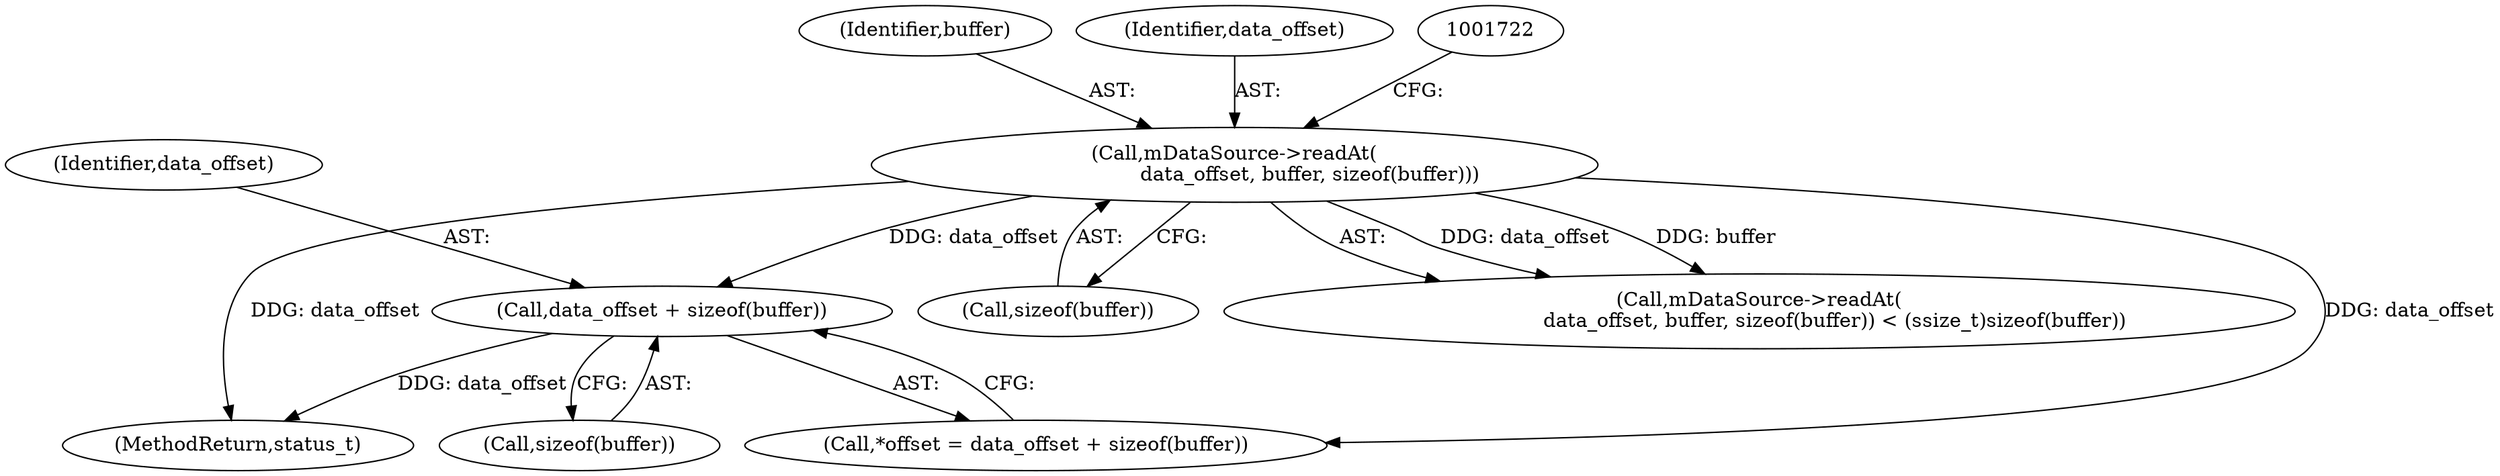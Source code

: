 digraph "0_Android_e7142a0703bc93f75e213e96ebc19000022afed9@API" {
"1001805" [label="(Call,data_offset + sizeof(buffer))"];
"1001716" [label="(Call,mDataSource->readAt(\n                        data_offset, buffer, sizeof(buffer)))"];
"1001805" [label="(Call,data_offset + sizeof(buffer))"];
"1001718" [label="(Identifier,buffer)"];
"1001807" [label="(Call,sizeof(buffer))"];
"1001802" [label="(Call,*offset = data_offset + sizeof(buffer))"];
"1001806" [label="(Identifier,data_offset)"];
"1003275" [label="(MethodReturn,status_t)"];
"1001717" [label="(Identifier,data_offset)"];
"1001719" [label="(Call,sizeof(buffer))"];
"1001715" [label="(Call,mDataSource->readAt(\n                        data_offset, buffer, sizeof(buffer)) < (ssize_t)sizeof(buffer))"];
"1001716" [label="(Call,mDataSource->readAt(\n                        data_offset, buffer, sizeof(buffer)))"];
"1001805" -> "1001802"  [label="AST: "];
"1001805" -> "1001807"  [label="CFG: "];
"1001806" -> "1001805"  [label="AST: "];
"1001807" -> "1001805"  [label="AST: "];
"1001802" -> "1001805"  [label="CFG: "];
"1001805" -> "1003275"  [label="DDG: data_offset"];
"1001716" -> "1001805"  [label="DDG: data_offset"];
"1001716" -> "1001715"  [label="AST: "];
"1001716" -> "1001719"  [label="CFG: "];
"1001717" -> "1001716"  [label="AST: "];
"1001718" -> "1001716"  [label="AST: "];
"1001719" -> "1001716"  [label="AST: "];
"1001722" -> "1001716"  [label="CFG: "];
"1001716" -> "1003275"  [label="DDG: data_offset"];
"1001716" -> "1001715"  [label="DDG: data_offset"];
"1001716" -> "1001715"  [label="DDG: buffer"];
"1001716" -> "1001802"  [label="DDG: data_offset"];
}
